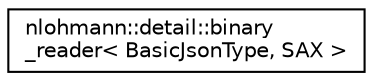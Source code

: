 digraph "Graphical Class Hierarchy"
{
 // INTERACTIVE_SVG=YES
  edge [fontname="Helvetica",fontsize="10",labelfontname="Helvetica",labelfontsize="10"];
  node [fontname="Helvetica",fontsize="10",shape=record];
  rankdir="LR";
  Node1 [label="nlohmann::detail::binary\l_reader\< BasicJsonType, SAX \>",height=0.2,width=0.4,color="black", fillcolor="white", style="filled",URL="$classnlohmann_1_1detail_1_1binary__reader.html",tooltip="deserialization of CBOR, MessagePack, and UBJSON values "];
}
